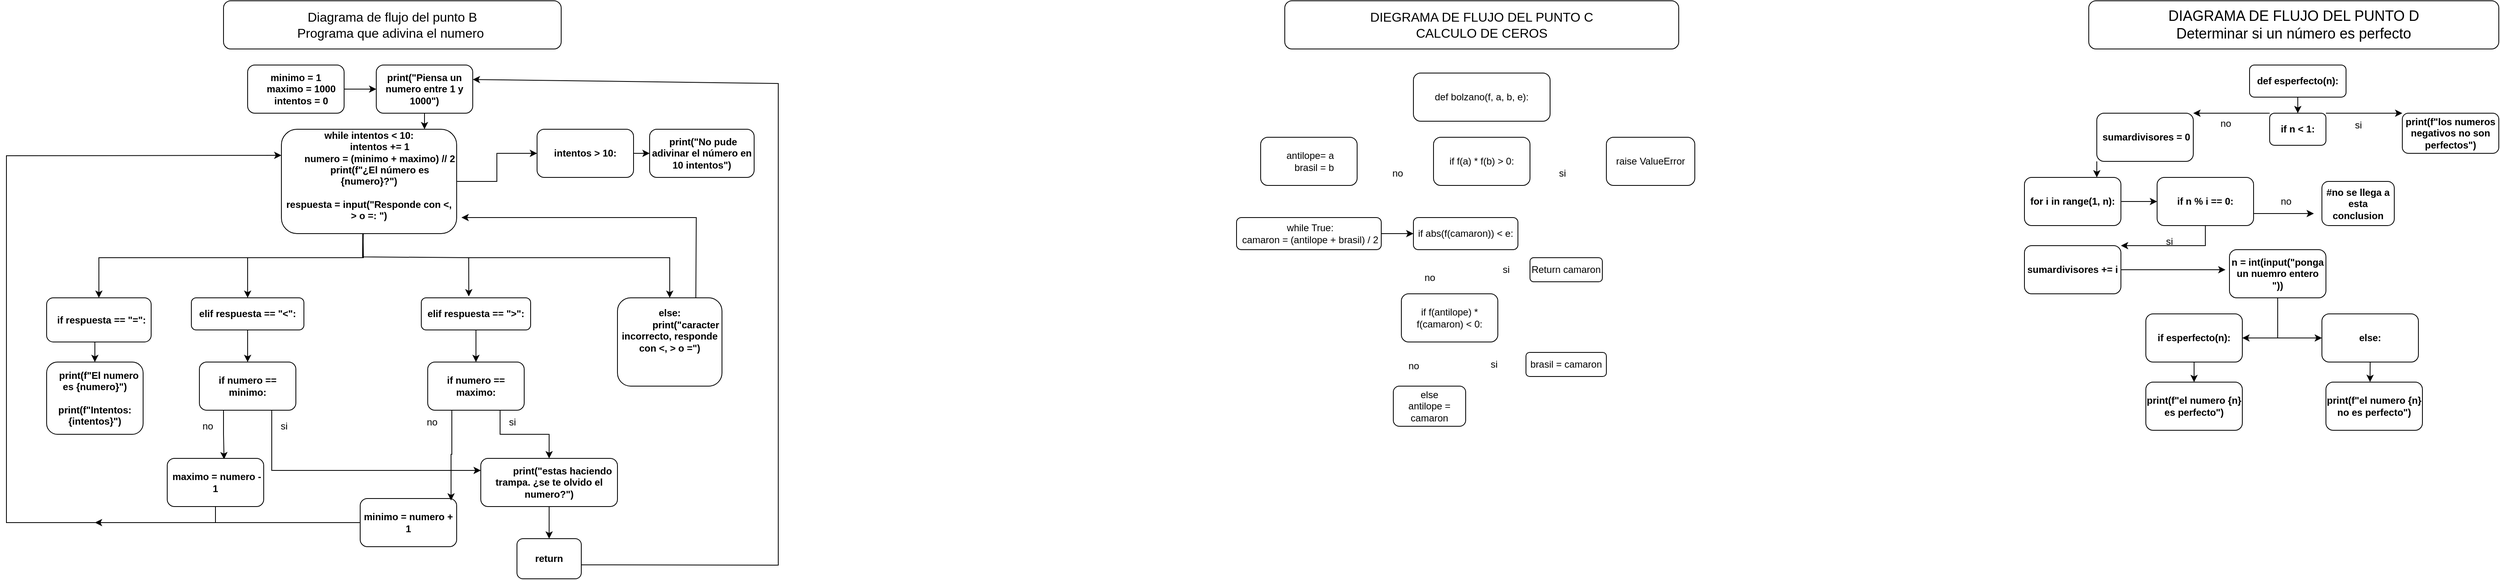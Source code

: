 <mxfile version="24.7.17">
  <diagram name="Página-1" id="W5EFGy5HbnPb3EcdutTb">
    <mxGraphModel dx="2194" dy="1680" grid="1" gridSize="10" guides="1" tooltips="1" connect="1" arrows="1" fold="1" page="1" pageScale="1" pageWidth="827" pageHeight="1169" math="0" shadow="0">
      <root>
        <mxCell id="0" />
        <mxCell id="1" parent="0" />
        <mxCell id="PbY_IpyNOD0vH7J5O5M_-1" value="&lt;font size=&quot;3&quot;&gt;Diagrama de flujo del punto B&lt;/font&gt;&lt;div&gt;&lt;font size=&quot;3&quot;&gt;Programa que adivina el numero&amp;nbsp;&lt;/font&gt;&lt;/div&gt;" style="rounded=1;whiteSpace=wrap;html=1;" vertex="1" parent="1">
          <mxGeometry x="90" y="-20" width="420" height="60" as="geometry" />
        </mxCell>
        <mxCell id="PbY_IpyNOD0vH7J5O5M_-3" value="&lt;div&gt;&lt;b&gt;minimo = 1&lt;/b&gt;&lt;/div&gt;&lt;div&gt;&lt;b&gt;&amp;nbsp; &amp;nbsp; maximo = 1000&lt;/b&gt;&lt;/div&gt;&lt;div&gt;&lt;b&gt;&amp;nbsp; &amp;nbsp; intentos = 0&lt;/b&gt;&lt;/div&gt;" style="rounded=1;whiteSpace=wrap;html=1;" vertex="1" parent="1">
          <mxGeometry x="120" y="60" width="120" height="60" as="geometry" />
        </mxCell>
        <mxCell id="PbY_IpyNOD0vH7J5O5M_-5" value="&lt;b&gt;print(&quot;Piensa un numero entre 1 y 1000&quot;)&lt;/b&gt;" style="rounded=1;whiteSpace=wrap;html=1;" vertex="1" parent="1">
          <mxGeometry x="280" y="60" width="120" height="60" as="geometry" />
        </mxCell>
        <mxCell id="PbY_IpyNOD0vH7J5O5M_-49" style="edgeStyle=orthogonalEdgeStyle;rounded=0;orthogonalLoop=1;jettySize=auto;html=1;exitX=1;exitY=0.5;exitDx=0;exitDy=0;" edge="1" parent="1" source="PbY_IpyNOD0vH7J5O5M_-8" target="PbY_IpyNOD0vH7J5O5M_-48">
          <mxGeometry relative="1" as="geometry" />
        </mxCell>
        <mxCell id="PbY_IpyNOD0vH7J5O5M_-8" value="&lt;div&gt;&lt;div&gt;&lt;b&gt;while intentos &amp;lt; 10:&lt;/b&gt;&lt;/div&gt;&lt;div&gt;&lt;b&gt;&amp;nbsp; &amp;nbsp; &amp;nbsp; &amp;nbsp; intentos += 1&lt;/b&gt;&lt;/div&gt;&lt;div&gt;&lt;b&gt;&amp;nbsp; &amp;nbsp; &amp;nbsp; &amp;nbsp; numero = (minimo + maximo) // 2&lt;/b&gt;&lt;/div&gt;&lt;div&gt;&lt;b&gt;&amp;nbsp; &amp;nbsp; &amp;nbsp; &amp;nbsp; print(f&quot;¿El número es {numero}?&quot;)&lt;/b&gt;&lt;/div&gt;&lt;/div&gt;&lt;div&gt;&lt;b&gt;&lt;br&gt;&lt;/b&gt;&lt;/div&gt;&lt;div&gt;&lt;div&gt;&lt;b&gt;respuesta = input(&quot;Responde con &amp;lt;, &amp;gt; o =: &quot;)&lt;/b&gt;&lt;/div&gt;&lt;div&gt;&lt;br&gt;&lt;/div&gt;&lt;/div&gt;" style="rounded=1;whiteSpace=wrap;html=1;" vertex="1" parent="1">
          <mxGeometry x="162" y="140" width="218" height="130" as="geometry" />
        </mxCell>
        <mxCell id="PbY_IpyNOD0vH7J5O5M_-21" value="&lt;div&gt;&lt;b&gt;elif respuesta == &quot;&amp;lt;&quot;:&lt;/b&gt;&lt;/div&gt;" style="rounded=1;whiteSpace=wrap;html=1;" vertex="1" parent="1">
          <mxGeometry x="50" y="350" width="140" height="40" as="geometry" />
        </mxCell>
        <mxCell id="PbY_IpyNOD0vH7J5O5M_-53" style="edgeStyle=orthogonalEdgeStyle;rounded=0;orthogonalLoop=1;jettySize=auto;html=1;exitX=0.5;exitY=1;exitDx=0;exitDy=0;entryX=0.5;entryY=0;entryDx=0;entryDy=0;" edge="1" parent="1" source="PbY_IpyNOD0vH7J5O5M_-22" target="PbY_IpyNOD0vH7J5O5M_-51">
          <mxGeometry relative="1" as="geometry" />
        </mxCell>
        <mxCell id="PbY_IpyNOD0vH7J5O5M_-22" value="&lt;div&gt;&lt;b&gt;&amp;nbsp; if respuesta == &quot;=&quot;:&lt;/b&gt;&lt;/div&gt;" style="rounded=1;whiteSpace=wrap;html=1;" vertex="1" parent="1">
          <mxGeometry x="-130" y="350" width="130" height="55" as="geometry" />
        </mxCell>
        <mxCell id="PbY_IpyNOD0vH7J5O5M_-57" style="edgeStyle=orthogonalEdgeStyle;rounded=0;orthogonalLoop=1;jettySize=auto;html=1;exitX=0.5;exitY=1;exitDx=0;exitDy=0;entryX=0.5;entryY=0;entryDx=0;entryDy=0;" edge="1" parent="1" source="PbY_IpyNOD0vH7J5O5M_-24" target="PbY_IpyNOD0vH7J5O5M_-39">
          <mxGeometry relative="1" as="geometry" />
        </mxCell>
        <mxCell id="PbY_IpyNOD0vH7J5O5M_-24" value="&lt;div&gt;&lt;b&gt;elif respuesta == &quot;&amp;gt;&quot;:&lt;/b&gt;&lt;/div&gt;" style="rounded=1;whiteSpace=wrap;html=1;" vertex="1" parent="1">
          <mxGeometry x="336" y="350" width="136" height="40" as="geometry" />
        </mxCell>
        <mxCell id="PbY_IpyNOD0vH7J5O5M_-26" value="&lt;div&gt;&lt;b&gt;else:&lt;/b&gt;&lt;/div&gt;&lt;div&gt;&lt;b&gt;&amp;nbsp; &amp;nbsp; &amp;nbsp; &amp;nbsp; &amp;nbsp; &amp;nbsp; print(&quot;caracter incorrecto, responde con &amp;lt;, &amp;gt; o =&quot;)&lt;/b&gt;&lt;/div&gt;&lt;div&gt;&lt;b&gt;&lt;br&gt;&lt;/b&gt;&lt;/div&gt;&lt;div&gt;&lt;b&gt;&amp;nbsp; &amp;nbsp;&lt;/b&gt;&lt;/div&gt;" style="rounded=1;whiteSpace=wrap;html=1;" vertex="1" parent="1">
          <mxGeometry x="580" y="350" width="130" height="110" as="geometry" />
        </mxCell>
        <mxCell id="PbY_IpyNOD0vH7J5O5M_-27" value="&lt;b&gt;&amp;nbsp;print(&quot;No pude adivinar el número en 10 intentos&quot;)&lt;/b&gt;" style="rounded=1;whiteSpace=wrap;html=1;" vertex="1" parent="1">
          <mxGeometry x="620" y="140" width="130" height="60" as="geometry" />
        </mxCell>
        <mxCell id="PbY_IpyNOD0vH7J5O5M_-28" value="&lt;b&gt;&amp;nbsp; &amp;nbsp; &amp;nbsp; &amp;nbsp; &amp;nbsp; print(&quot;estas haciendo trampa. ¿se te olvido el numero?&quot;)&lt;/b&gt;" style="rounded=1;whiteSpace=wrap;html=1;" vertex="1" parent="1">
          <mxGeometry x="410" y="550" width="170" height="60" as="geometry" />
        </mxCell>
        <mxCell id="PbY_IpyNOD0vH7J5O5M_-29" value="&lt;b&gt;return&lt;/b&gt;" style="rounded=1;whiteSpace=wrap;html=1;" vertex="1" parent="1">
          <mxGeometry x="455" y="650" width="80" height="50" as="geometry" />
        </mxCell>
        <mxCell id="PbY_IpyNOD0vH7J5O5M_-33" value="" style="endArrow=classic;html=1;rounded=0;exitX=0.5;exitY=1;exitDx=0;exitDy=0;entryX=0.5;entryY=0;entryDx=0;entryDy=0;" edge="1" parent="1" source="PbY_IpyNOD0vH7J5O5M_-28" target="PbY_IpyNOD0vH7J5O5M_-29">
          <mxGeometry width="50" height="50" relative="1" as="geometry">
            <mxPoint x="290" y="460" as="sourcePoint" />
            <mxPoint x="289" y="491" as="targetPoint" />
          </mxGeometry>
        </mxCell>
        <mxCell id="PbY_IpyNOD0vH7J5O5M_-35" value="" style="endArrow=classic;html=1;rounded=0;exitX=1.001;exitY=0.592;exitDx=0;exitDy=0;exitPerimeter=0;entryX=1;entryY=0.25;entryDx=0;entryDy=0;" edge="1" parent="1">
          <mxGeometry width="50" height="50" relative="1" as="geometry">
            <mxPoint x="535.08" y="682.6" as="sourcePoint" />
            <mxPoint x="400" y="78.0" as="targetPoint" />
            <Array as="points">
              <mxPoint x="780" y="683" />
              <mxPoint x="780" y="83" />
            </Array>
          </mxGeometry>
        </mxCell>
        <mxCell id="PbY_IpyNOD0vH7J5O5M_-44" style="edgeStyle=orthogonalEdgeStyle;rounded=0;orthogonalLoop=1;jettySize=auto;html=1;exitX=0.75;exitY=1;exitDx=0;exitDy=0;" edge="1" parent="1" source="PbY_IpyNOD0vH7J5O5M_-39" target="PbY_IpyNOD0vH7J5O5M_-28">
          <mxGeometry relative="1" as="geometry" />
        </mxCell>
        <mxCell id="PbY_IpyNOD0vH7J5O5M_-39" value="&lt;b&gt;if numero == maximo:&lt;/b&gt;" style="rounded=1;whiteSpace=wrap;html=1;" vertex="1" parent="1">
          <mxGeometry x="344" y="430" width="120" height="60" as="geometry" />
        </mxCell>
        <mxCell id="PbY_IpyNOD0vH7J5O5M_-41" value="si" style="text;html=1;align=center;verticalAlign=middle;resizable=0;points=[];autosize=1;strokeColor=none;fillColor=none;" vertex="1" parent="1">
          <mxGeometry x="434" y="490" width="30" height="30" as="geometry" />
        </mxCell>
        <mxCell id="PbY_IpyNOD0vH7J5O5M_-42" value="no" style="text;html=1;align=center;verticalAlign=middle;resizable=0;points=[];autosize=1;strokeColor=none;fillColor=none;" vertex="1" parent="1">
          <mxGeometry x="329" y="490" width="40" height="30" as="geometry" />
        </mxCell>
        <mxCell id="PbY_IpyNOD0vH7J5O5M_-45" value="&lt;b&gt;minimo = numero + 1&lt;/b&gt;" style="rounded=1;whiteSpace=wrap;html=1;" vertex="1" parent="1">
          <mxGeometry x="260" y="600" width="120" height="60" as="geometry" />
        </mxCell>
        <mxCell id="PbY_IpyNOD0vH7J5O5M_-46" style="edgeStyle=orthogonalEdgeStyle;rounded=0;orthogonalLoop=1;jettySize=auto;html=1;exitX=0.25;exitY=1;exitDx=0;exitDy=0;entryX=0.942;entryY=0.042;entryDx=0;entryDy=0;entryPerimeter=0;" edge="1" parent="1" source="PbY_IpyNOD0vH7J5O5M_-39" target="PbY_IpyNOD0vH7J5O5M_-45">
          <mxGeometry relative="1" as="geometry" />
        </mxCell>
        <mxCell id="PbY_IpyNOD0vH7J5O5M_-47" value="" style="endArrow=classic;html=1;rounded=0;exitX=0;exitY=0.5;exitDx=0;exitDy=0;entryX=0;entryY=0.25;entryDx=0;entryDy=0;" edge="1" parent="1" source="PbY_IpyNOD0vH7J5O5M_-45" target="PbY_IpyNOD0vH7J5O5M_-8">
          <mxGeometry width="50" height="50" relative="1" as="geometry">
            <mxPoint x="420" y="500" as="sourcePoint" />
            <mxPoint x="470" y="450" as="targetPoint" />
            <Array as="points">
              <mxPoint x="-180" y="630" />
              <mxPoint x="-180" y="173" />
            </Array>
          </mxGeometry>
        </mxCell>
        <mxCell id="PbY_IpyNOD0vH7J5O5M_-50" style="edgeStyle=orthogonalEdgeStyle;rounded=0;orthogonalLoop=1;jettySize=auto;html=1;exitX=1;exitY=0.5;exitDx=0;exitDy=0;entryX=0;entryY=0.5;entryDx=0;entryDy=0;" edge="1" parent="1" source="PbY_IpyNOD0vH7J5O5M_-48" target="PbY_IpyNOD0vH7J5O5M_-27">
          <mxGeometry relative="1" as="geometry" />
        </mxCell>
        <mxCell id="PbY_IpyNOD0vH7J5O5M_-48" value="&lt;b&gt;intentos &amp;gt; 10:&lt;/b&gt;" style="rounded=1;whiteSpace=wrap;html=1;" vertex="1" parent="1">
          <mxGeometry x="480" y="140" width="120" height="60" as="geometry" />
        </mxCell>
        <mxCell id="PbY_IpyNOD0vH7J5O5M_-51" value="&lt;div&gt;&lt;b&gt;&amp;nbsp;&amp;nbsp; print(f&quot;El numero es {numero}&quot;)&lt;/b&gt;&lt;/div&gt;&lt;div&gt;&lt;b&gt;&amp;nbsp; &amp;nbsp; &amp;nbsp; &amp;nbsp; &amp;nbsp; &amp;nbsp; print(f&quot;Intentos: {intentos}&quot;)&lt;/b&gt;&lt;/div&gt;" style="rounded=1;whiteSpace=wrap;html=1;" vertex="1" parent="1">
          <mxGeometry x="-130" y="430" width="120" height="90" as="geometry" />
        </mxCell>
        <mxCell id="PbY_IpyNOD0vH7J5O5M_-54" style="edgeStyle=orthogonalEdgeStyle;rounded=0;orthogonalLoop=1;jettySize=auto;html=1;exitX=0.5;exitY=1;exitDx=0;exitDy=0;" edge="1" parent="1" source="PbY_IpyNOD0vH7J5O5M_-51" target="PbY_IpyNOD0vH7J5O5M_-51">
          <mxGeometry relative="1" as="geometry" />
        </mxCell>
        <mxCell id="PbY_IpyNOD0vH7J5O5M_-63" style="edgeStyle=orthogonalEdgeStyle;rounded=0;orthogonalLoop=1;jettySize=auto;html=1;exitX=0.25;exitY=1;exitDx=0;exitDy=0;entryX=0.589;entryY=0.018;entryDx=0;entryDy=0;entryPerimeter=0;" edge="1" parent="1" source="PbY_IpyNOD0vH7J5O5M_-56" target="PbY_IpyNOD0vH7J5O5M_-61">
          <mxGeometry relative="1" as="geometry">
            <mxPoint x="89.529" y="480" as="targetPoint" />
          </mxGeometry>
        </mxCell>
        <mxCell id="PbY_IpyNOD0vH7J5O5M_-56" value="&lt;b&gt;if numero == minimo:&lt;/b&gt;" style="rounded=1;whiteSpace=wrap;html=1;" vertex="1" parent="1">
          <mxGeometry x="60" y="430" width="120" height="60" as="geometry" />
        </mxCell>
        <mxCell id="PbY_IpyNOD0vH7J5O5M_-58" value="no" style="text;html=1;align=center;verticalAlign=middle;resizable=0;points=[];autosize=1;strokeColor=none;fillColor=none;" vertex="1" parent="1">
          <mxGeometry x="50" y="495" width="40" height="30" as="geometry" />
        </mxCell>
        <mxCell id="PbY_IpyNOD0vH7J5O5M_-59" value="si" style="text;html=1;align=center;verticalAlign=middle;resizable=0;points=[];autosize=1;strokeColor=none;fillColor=none;" vertex="1" parent="1">
          <mxGeometry x="150" y="495" width="30" height="30" as="geometry" />
        </mxCell>
        <mxCell id="PbY_IpyNOD0vH7J5O5M_-60" value="" style="endArrow=classic;html=1;rounded=0;exitX=0.75;exitY=1;exitDx=0;exitDy=0;entryX=0;entryY=0.25;entryDx=0;entryDy=0;" edge="1" parent="1" source="PbY_IpyNOD0vH7J5O5M_-56" target="PbY_IpyNOD0vH7J5O5M_-28">
          <mxGeometry width="50" height="50" relative="1" as="geometry">
            <mxPoint x="350" y="480" as="sourcePoint" />
            <mxPoint x="400" y="430" as="targetPoint" />
            <Array as="points">
              <mxPoint x="150" y="565" />
            </Array>
          </mxGeometry>
        </mxCell>
        <mxCell id="PbY_IpyNOD0vH7J5O5M_-61" value="&lt;b&gt;&amp;nbsp;maximo = numero - 1&lt;/b&gt;" style="rounded=1;whiteSpace=wrap;html=1;" vertex="1" parent="1">
          <mxGeometry x="20" y="550" width="120" height="60" as="geometry" />
        </mxCell>
        <mxCell id="PbY_IpyNOD0vH7J5O5M_-62" value="" style="endArrow=classic;html=1;rounded=0;exitX=0.5;exitY=1;exitDx=0;exitDy=0;" edge="1" parent="1" source="PbY_IpyNOD0vH7J5O5M_-61">
          <mxGeometry width="50" height="50" relative="1" as="geometry">
            <mxPoint x="350" y="480" as="sourcePoint" />
            <mxPoint x="-70" y="630" as="targetPoint" />
            <Array as="points">
              <mxPoint x="80" y="630" />
            </Array>
          </mxGeometry>
        </mxCell>
        <mxCell id="PbY_IpyNOD0vH7J5O5M_-64" value="" style="endArrow=classic;html=1;rounded=0;exitX=0.466;exitY=1;exitDx=0;exitDy=0;exitPerimeter=0;entryX=0.5;entryY=0;entryDx=0;entryDy=0;" edge="1" parent="1" source="PbY_IpyNOD0vH7J5O5M_-8" target="PbY_IpyNOD0vH7J5O5M_-22">
          <mxGeometry width="50" height="50" relative="1" as="geometry">
            <mxPoint x="246" y="380" as="sourcePoint" />
            <mxPoint x="296" y="330" as="targetPoint" />
            <Array as="points">
              <mxPoint x="264" y="300" />
              <mxPoint x="-65" y="300" />
            </Array>
          </mxGeometry>
        </mxCell>
        <mxCell id="PbY_IpyNOD0vH7J5O5M_-65" value="" style="endArrow=classic;html=1;rounded=0;exitX=0.75;exitY=0;exitDx=0;exitDy=0;" edge="1" parent="1" source="PbY_IpyNOD0vH7J5O5M_-26">
          <mxGeometry width="50" height="50" relative="1" as="geometry">
            <mxPoint x="350" y="400" as="sourcePoint" />
            <mxPoint x="386" y="250" as="targetPoint" />
            <Array as="points">
              <mxPoint x="678" y="250" />
            </Array>
          </mxGeometry>
        </mxCell>
        <mxCell id="PbY_IpyNOD0vH7J5O5M_-66" value="" style="endArrow=classic;html=1;rounded=0;entryX=0.5;entryY=0;entryDx=0;entryDy=0;" edge="1" parent="1" target="PbY_IpyNOD0vH7J5O5M_-26">
          <mxGeometry width="50" height="50" relative="1" as="geometry">
            <mxPoint x="395" y="300" as="sourcePoint" />
            <mxPoint x="395" y="380" as="targetPoint" />
            <Array as="points">
              <mxPoint x="645" y="300" />
            </Array>
          </mxGeometry>
        </mxCell>
        <mxCell id="PbY_IpyNOD0vH7J5O5M_-67" value="" style="endArrow=classic;html=1;rounded=0;entryX=0.486;entryY=-0.019;entryDx=0;entryDy=0;entryPerimeter=0;exitX=0.467;exitY=0.999;exitDx=0;exitDy=0;exitPerimeter=0;" edge="1" parent="1" source="PbY_IpyNOD0vH7J5O5M_-8">
          <mxGeometry width="50" height="50" relative="1" as="geometry">
            <mxPoint x="255.716" y="268.87" as="sourcePoint" />
            <mxPoint x="395.096" y="348.24" as="targetPoint" />
            <Array as="points">
              <mxPoint x="263" y="299" />
              <mxPoint x="395" y="300" />
            </Array>
          </mxGeometry>
        </mxCell>
        <mxCell id="PbY_IpyNOD0vH7J5O5M_-68" value="" style="endArrow=classic;html=1;rounded=0;exitX=0.464;exitY=1.005;exitDx=0;exitDy=0;exitPerimeter=0;entryX=0.5;entryY=0;entryDx=0;entryDy=0;" edge="1" parent="1" source="PbY_IpyNOD0vH7J5O5M_-8" target="PbY_IpyNOD0vH7J5O5M_-21">
          <mxGeometry width="50" height="50" relative="1" as="geometry">
            <mxPoint x="350" y="430" as="sourcePoint" />
            <mxPoint x="400" y="380" as="targetPoint" />
            <Array as="points">
              <mxPoint x="263" y="300" />
              <mxPoint x="120" y="300" />
            </Array>
          </mxGeometry>
        </mxCell>
        <mxCell id="PbY_IpyNOD0vH7J5O5M_-69" value="" style="endArrow=classic;html=1;rounded=0;exitX=0.5;exitY=1;exitDx=0;exitDy=0;entryX=0.5;entryY=0;entryDx=0;entryDy=0;" edge="1" parent="1" source="PbY_IpyNOD0vH7J5O5M_-21" target="PbY_IpyNOD0vH7J5O5M_-56">
          <mxGeometry width="50" height="50" relative="1" as="geometry">
            <mxPoint x="260" y="410" as="sourcePoint" />
            <mxPoint x="310" y="360" as="targetPoint" />
          </mxGeometry>
        </mxCell>
        <mxCell id="PbY_IpyNOD0vH7J5O5M_-70" value="" style="endArrow=classic;html=1;rounded=0;exitX=1;exitY=0.5;exitDx=0;exitDy=0;entryX=0;entryY=0.5;entryDx=0;entryDy=0;" edge="1" parent="1" source="PbY_IpyNOD0vH7J5O5M_-3" target="PbY_IpyNOD0vH7J5O5M_-5">
          <mxGeometry width="50" height="50" relative="1" as="geometry">
            <mxPoint x="270" y="340" as="sourcePoint" />
            <mxPoint x="320" y="290" as="targetPoint" />
          </mxGeometry>
        </mxCell>
        <mxCell id="PbY_IpyNOD0vH7J5O5M_-71" value="" style="endArrow=classic;html=1;rounded=0;exitX=0.5;exitY=1;exitDx=0;exitDy=0;" edge="1" parent="1" source="PbY_IpyNOD0vH7J5O5M_-5">
          <mxGeometry width="50" height="50" relative="1" as="geometry">
            <mxPoint x="270" y="340" as="sourcePoint" />
            <mxPoint x="340" y="140" as="targetPoint" />
          </mxGeometry>
        </mxCell>
        <mxCell id="PbY_IpyNOD0vH7J5O5M_-72" value="&lt;font size=&quot;3&quot;&gt;DIEGRAMA DE FLUJO DEL PUNTO C&lt;/font&gt;&lt;div&gt;&lt;font size=&quot;3&quot;&gt;CALCULO DE CEROS&lt;/font&gt;&lt;/div&gt;" style="rounded=1;whiteSpace=wrap;html=1;" vertex="1" parent="1">
          <mxGeometry x="1410" y="-20" width="490" height="60" as="geometry" />
        </mxCell>
        <mxCell id="PbY_IpyNOD0vH7J5O5M_-73" value="def bolzano(f, a, b, e):" style="rounded=1;whiteSpace=wrap;html=1;" vertex="1" parent="1">
          <mxGeometry x="1570" y="70" width="170" height="60" as="geometry" />
        </mxCell>
        <mxCell id="PbY_IpyNOD0vH7J5O5M_-75" value="if f(a) * f(b) &amp;gt; 0:" style="rounded=1;whiteSpace=wrap;html=1;" vertex="1" parent="1">
          <mxGeometry x="1595" y="150" width="120" height="60" as="geometry" />
        </mxCell>
        <mxCell id="PbY_IpyNOD0vH7J5O5M_-76" value="si" style="text;html=1;align=center;verticalAlign=middle;resizable=0;points=[];autosize=1;strokeColor=none;fillColor=none;" vertex="1" parent="1">
          <mxGeometry x="1740" y="180" width="30" height="30" as="geometry" />
        </mxCell>
        <mxCell id="PbY_IpyNOD0vH7J5O5M_-77" value="no" style="text;html=1;align=center;verticalAlign=middle;resizable=0;points=[];autosize=1;strokeColor=none;fillColor=none;" vertex="1" parent="1">
          <mxGeometry x="1530" y="180" width="40" height="30" as="geometry" />
        </mxCell>
        <mxCell id="PbY_IpyNOD0vH7J5O5M_-78" value="&lt;div&gt;raise ValueError&lt;/div&gt;" style="rounded=1;whiteSpace=wrap;html=1;" vertex="1" parent="1">
          <mxGeometry x="1810" y="150" width="110" height="60" as="geometry" />
        </mxCell>
        <mxCell id="PbY_IpyNOD0vH7J5O5M_-80" value="&lt;div&gt;&amp;nbsp;antilope= a&lt;/div&gt;&lt;div&gt;&amp;nbsp; &amp;nbsp; brasil = b&lt;/div&gt;" style="rounded=1;whiteSpace=wrap;html=1;" vertex="1" parent="1">
          <mxGeometry x="1380" y="150" width="120" height="60" as="geometry" />
        </mxCell>
        <mxCell id="PbY_IpyNOD0vH7J5O5M_-81" value="&lt;div&gt;&amp;nbsp;while True:&lt;/div&gt;&lt;div&gt;&lt;span style=&quot;background-color: initial;&quot;&gt;&amp;nbsp;camaron = (antilope + brasil) / 2&lt;/span&gt;&lt;/div&gt;" style="rounded=1;whiteSpace=wrap;html=1;" vertex="1" parent="1">
          <mxGeometry x="1350" y="250" width="180" height="40" as="geometry" />
        </mxCell>
        <mxCell id="PbY_IpyNOD0vH7J5O5M_-82" value="if abs(f(camaron)) &amp;lt; e:" style="rounded=1;whiteSpace=wrap;html=1;" vertex="1" parent="1">
          <mxGeometry x="1570" y="250" width="130" height="40" as="geometry" />
        </mxCell>
        <mxCell id="PbY_IpyNOD0vH7J5O5M_-83" value="si" style="text;html=1;align=center;verticalAlign=middle;resizable=0;points=[];autosize=1;strokeColor=none;fillColor=none;" vertex="1" parent="1">
          <mxGeometry x="1670" y="300" width="30" height="30" as="geometry" />
        </mxCell>
        <mxCell id="PbY_IpyNOD0vH7J5O5M_-84" value="no" style="text;html=1;align=center;verticalAlign=middle;resizable=0;points=[];autosize=1;strokeColor=none;fillColor=none;" vertex="1" parent="1">
          <mxGeometry x="1570" y="310" width="40" height="30" as="geometry" />
        </mxCell>
        <mxCell id="PbY_IpyNOD0vH7J5O5M_-85" value="no" style="text;html=1;align=center;verticalAlign=middle;resizable=0;points=[];autosize=1;strokeColor=none;fillColor=none;" vertex="1" parent="1">
          <mxGeometry x="1550" y="420" width="40" height="30" as="geometry" />
        </mxCell>
        <mxCell id="PbY_IpyNOD0vH7J5O5M_-87" value="Return camaron" style="rounded=1;whiteSpace=wrap;html=1;" vertex="1" parent="1">
          <mxGeometry x="1715" y="300" width="90" height="30" as="geometry" />
        </mxCell>
        <mxCell id="PbY_IpyNOD0vH7J5O5M_-89" value="if f(antilope) * f(camaron) &amp;lt; 0:" style="rounded=1;whiteSpace=wrap;html=1;" vertex="1" parent="1">
          <mxGeometry x="1555" y="345" width="120" height="60" as="geometry" />
        </mxCell>
        <mxCell id="PbY_IpyNOD0vH7J5O5M_-90" value="si" style="text;html=1;align=center;verticalAlign=middle;resizable=0;points=[];autosize=1;strokeColor=none;fillColor=none;" vertex="1" parent="1">
          <mxGeometry x="1655" y="418" width="30" height="30" as="geometry" />
        </mxCell>
        <mxCell id="PbY_IpyNOD0vH7J5O5M_-91" value="brasil = camaron" style="rounded=1;whiteSpace=wrap;html=1;" vertex="1" parent="1">
          <mxGeometry x="1710" y="418" width="100" height="30" as="geometry" />
        </mxCell>
        <mxCell id="PbY_IpyNOD0vH7J5O5M_-92" value="else&lt;div&gt;antilope = camaron&lt;/div&gt;" style="rounded=1;whiteSpace=wrap;html=1;" vertex="1" parent="1">
          <mxGeometry x="1545" y="460" width="90" height="50" as="geometry" />
        </mxCell>
        <mxCell id="PbY_IpyNOD0vH7J5O5M_-93" value="" style="endArrow=classic;html=1;rounded=0;exitX=1;exitY=0.5;exitDx=0;exitDy=0;entryX=0;entryY=0.5;entryDx=0;entryDy=0;" edge="1" parent="1" source="PbY_IpyNOD0vH7J5O5M_-81" target="PbY_IpyNOD0vH7J5O5M_-82">
          <mxGeometry width="50" height="50" relative="1" as="geometry">
            <mxPoint x="1550" y="400" as="sourcePoint" />
            <mxPoint x="1600" y="350" as="targetPoint" />
          </mxGeometry>
        </mxCell>
        <mxCell id="PbY_IpyNOD0vH7J5O5M_-95" value="&lt;font style=&quot;font-size: 18px;&quot;&gt;DIAGRAMA DE FLUJO DEL PUNTO D&lt;/font&gt;&lt;div&gt;&lt;font style=&quot;font-size: 18px;&quot;&gt;Determinar si un número es perfecto&lt;/font&gt;&lt;br&gt;&lt;/div&gt;" style="rounded=1;whiteSpace=wrap;html=1;" vertex="1" parent="1">
          <mxGeometry x="2410" y="-20" width="510" height="60" as="geometry" />
        </mxCell>
        <mxCell id="PbY_IpyNOD0vH7J5O5M_-96" value="&lt;b&gt;def esperfecto(n):&lt;/b&gt;" style="rounded=1;whiteSpace=wrap;html=1;" vertex="1" parent="1">
          <mxGeometry x="2610" y="60" width="120" height="40" as="geometry" />
        </mxCell>
        <mxCell id="PbY_IpyNOD0vH7J5O5M_-97" value="&lt;b&gt;if n &amp;lt; 1:&lt;/b&gt;" style="rounded=1;whiteSpace=wrap;html=1;" vertex="1" parent="1">
          <mxGeometry x="2635" y="120" width="70" height="40" as="geometry" />
        </mxCell>
        <mxCell id="PbY_IpyNOD0vH7J5O5M_-98" value="si" style="text;html=1;align=center;verticalAlign=middle;resizable=0;points=[];autosize=1;strokeColor=none;fillColor=none;" vertex="1" parent="1">
          <mxGeometry x="2730" y="120" width="30" height="30" as="geometry" />
        </mxCell>
        <mxCell id="PbY_IpyNOD0vH7J5O5M_-99" value="no&lt;div&gt;&lt;br&gt;&lt;/div&gt;" style="text;html=1;align=center;verticalAlign=middle;resizable=0;points=[];autosize=1;strokeColor=none;fillColor=none;" vertex="1" parent="1">
          <mxGeometry x="2560" y="120" width="40" height="40" as="geometry" />
        </mxCell>
        <mxCell id="PbY_IpyNOD0vH7J5O5M_-100" value="&lt;b&gt;print(f&quot;los numeros negativos no son perfectos&quot;)&lt;/b&gt;" style="rounded=1;whiteSpace=wrap;html=1;" vertex="1" parent="1">
          <mxGeometry x="2800" y="120" width="120" height="50" as="geometry" />
        </mxCell>
        <mxCell id="PbY_IpyNOD0vH7J5O5M_-101" value="&lt;b&gt;&amp;nbsp;sumardivisores = 0&lt;/b&gt;" style="rounded=1;whiteSpace=wrap;html=1;" vertex="1" parent="1">
          <mxGeometry x="2420" y="120" width="120" height="60" as="geometry" />
        </mxCell>
        <mxCell id="PbY_IpyNOD0vH7J5O5M_-102" style="edgeStyle=orthogonalEdgeStyle;rounded=0;orthogonalLoop=1;jettySize=auto;html=1;exitX=0.5;exitY=1;exitDx=0;exitDy=0;" edge="1" parent="1" source="PbY_IpyNOD0vH7J5O5M_-97" target="PbY_IpyNOD0vH7J5O5M_-97">
          <mxGeometry relative="1" as="geometry" />
        </mxCell>
        <mxCell id="PbY_IpyNOD0vH7J5O5M_-103" value="&lt;div&gt;&lt;b&gt;for i in range(1, n):&lt;/b&gt;&lt;/div&gt;" style="rounded=1;whiteSpace=wrap;html=1;" vertex="1" parent="1">
          <mxGeometry x="2330" y="200" width="120" height="60" as="geometry" />
        </mxCell>
        <mxCell id="PbY_IpyNOD0vH7J5O5M_-105" value="&lt;b&gt;n = int(input(&quot;ponga un nuemro entero &quot;))&lt;/b&gt;" style="rounded=1;whiteSpace=wrap;html=1;" vertex="1" parent="1">
          <mxGeometry x="2585" y="290" width="120" height="60" as="geometry" />
        </mxCell>
        <mxCell id="PbY_IpyNOD0vH7J5O5M_-106" value="&lt;b&gt;if esperfecto(n):&lt;/b&gt;" style="rounded=1;whiteSpace=wrap;html=1;" vertex="1" parent="1">
          <mxGeometry x="2481" y="370" width="120" height="60" as="geometry" />
        </mxCell>
        <mxCell id="PbY_IpyNOD0vH7J5O5M_-107" value="&lt;b&gt;else:&lt;/b&gt;" style="rounded=1;whiteSpace=wrap;html=1;" vertex="1" parent="1">
          <mxGeometry x="2700" y="370" width="120" height="60" as="geometry" />
        </mxCell>
        <mxCell id="PbY_IpyNOD0vH7J5O5M_-108" value="&lt;b&gt;print(f&quot;el numero {n} es perfecto&quot;)&lt;/b&gt;" style="rounded=1;whiteSpace=wrap;html=1;" vertex="1" parent="1">
          <mxGeometry x="2481" y="455" width="120" height="60" as="geometry" />
        </mxCell>
        <mxCell id="PbY_IpyNOD0vH7J5O5M_-109" value="&lt;b&gt;print(f&quot;el numero {n} no es perfecto&quot;)&lt;/b&gt;" style="rounded=1;whiteSpace=wrap;html=1;" vertex="1" parent="1">
          <mxGeometry x="2705" y="455" width="120" height="60" as="geometry" />
        </mxCell>
        <mxCell id="PbY_IpyNOD0vH7J5O5M_-110" value="&lt;b&gt;if n % i == 0:&lt;/b&gt;" style="rounded=1;whiteSpace=wrap;html=1;" vertex="1" parent="1">
          <mxGeometry x="2495" y="200" width="120" height="60" as="geometry" />
        </mxCell>
        <mxCell id="PbY_IpyNOD0vH7J5O5M_-111" value="&lt;b&gt;sumardivisores += i&lt;/b&gt;" style="rounded=1;whiteSpace=wrap;html=1;" vertex="1" parent="1">
          <mxGeometry x="2330" y="285" width="120" height="60" as="geometry" />
        </mxCell>
        <mxCell id="PbY_IpyNOD0vH7J5O5M_-112" value="" style="endArrow=classic;html=1;rounded=0;exitX=0.5;exitY=1;exitDx=0;exitDy=0;entryX=0.5;entryY=0;entryDx=0;entryDy=0;" edge="1" parent="1" source="PbY_IpyNOD0vH7J5O5M_-96" target="PbY_IpyNOD0vH7J5O5M_-97">
          <mxGeometry width="50" height="50" relative="1" as="geometry">
            <mxPoint x="2630" y="310" as="sourcePoint" />
            <mxPoint x="2680" y="260" as="targetPoint" />
          </mxGeometry>
        </mxCell>
        <mxCell id="PbY_IpyNOD0vH7J5O5M_-113" value="" style="endArrow=classic;html=1;rounded=0;exitX=0;exitY=0;exitDx=0;exitDy=0;entryX=1;entryY=0;entryDx=0;entryDy=0;" edge="1" parent="1" source="PbY_IpyNOD0vH7J5O5M_-97" target="PbY_IpyNOD0vH7J5O5M_-101">
          <mxGeometry width="50" height="50" relative="1" as="geometry">
            <mxPoint x="2635" y="133" as="sourcePoint" />
            <mxPoint x="2540" y="130" as="targetPoint" />
          </mxGeometry>
        </mxCell>
        <mxCell id="PbY_IpyNOD0vH7J5O5M_-114" value="" style="endArrow=classic;html=1;rounded=0;exitX=0.5;exitY=1;exitDx=0;exitDy=0;entryX=1;entryY=0;entryDx=0;entryDy=0;" edge="1" parent="1" source="PbY_IpyNOD0vH7J5O5M_-110" target="PbY_IpyNOD0vH7J5O5M_-111">
          <mxGeometry width="50" height="50" relative="1" as="geometry">
            <mxPoint x="2630" y="310" as="sourcePoint" />
            <mxPoint x="2680" y="260" as="targetPoint" />
            <Array as="points">
              <mxPoint x="2555" y="285" />
            </Array>
          </mxGeometry>
        </mxCell>
        <mxCell id="PbY_IpyNOD0vH7J5O5M_-115" value="" style="endArrow=classic;html=1;rounded=0;exitX=1;exitY=0.5;exitDx=0;exitDy=0;entryX=0;entryY=0.5;entryDx=0;entryDy=0;" edge="1" parent="1" source="PbY_IpyNOD0vH7J5O5M_-103" target="PbY_IpyNOD0vH7J5O5M_-110">
          <mxGeometry width="50" height="50" relative="1" as="geometry">
            <mxPoint x="2630" y="310" as="sourcePoint" />
            <mxPoint x="2680" y="260" as="targetPoint" />
          </mxGeometry>
        </mxCell>
        <mxCell id="PbY_IpyNOD0vH7J5O5M_-116" value="" style="endArrow=classic;html=1;rounded=0;exitX=0;exitY=1;exitDx=0;exitDy=0;entryX=0.75;entryY=0;entryDx=0;entryDy=0;" edge="1" parent="1" source="PbY_IpyNOD0vH7J5O5M_-101" target="PbY_IpyNOD0vH7J5O5M_-103">
          <mxGeometry width="50" height="50" relative="1" as="geometry">
            <mxPoint x="2630" y="310" as="sourcePoint" />
            <mxPoint x="2680" y="260" as="targetPoint" />
          </mxGeometry>
        </mxCell>
        <mxCell id="PbY_IpyNOD0vH7J5O5M_-117" value="" style="endArrow=classic;html=1;rounded=0;exitX=1;exitY=0;exitDx=0;exitDy=0;entryX=0;entryY=0;entryDx=0;entryDy=0;" edge="1" parent="1" source="PbY_IpyNOD0vH7J5O5M_-97" target="PbY_IpyNOD0vH7J5O5M_-100">
          <mxGeometry width="50" height="50" relative="1" as="geometry">
            <mxPoint x="2630" y="310" as="sourcePoint" />
            <mxPoint x="2680" y="260" as="targetPoint" />
          </mxGeometry>
        </mxCell>
        <mxCell id="PbY_IpyNOD0vH7J5O5M_-118" value="si" style="text;html=1;align=center;verticalAlign=middle;resizable=0;points=[];autosize=1;strokeColor=none;fillColor=none;" vertex="1" parent="1">
          <mxGeometry x="2495" y="265" width="30" height="30" as="geometry" />
        </mxCell>
        <mxCell id="PbY_IpyNOD0vH7J5O5M_-119" value="no" style="text;html=1;align=center;verticalAlign=middle;resizable=0;points=[];autosize=1;strokeColor=none;fillColor=none;" vertex="1" parent="1">
          <mxGeometry x="2635" y="215" width="40" height="30" as="geometry" />
        </mxCell>
        <mxCell id="PbY_IpyNOD0vH7J5O5M_-120" value="" style="endArrow=classic;html=1;rounded=0;exitX=1;exitY=0.75;exitDx=0;exitDy=0;" edge="1" parent="1" source="PbY_IpyNOD0vH7J5O5M_-110">
          <mxGeometry width="50" height="50" relative="1" as="geometry">
            <mxPoint x="2630" y="310" as="sourcePoint" />
            <mxPoint x="2690" y="245" as="targetPoint" />
          </mxGeometry>
        </mxCell>
        <mxCell id="PbY_IpyNOD0vH7J5O5M_-121" value="&lt;b&gt;#no se llega a esta conclusion&lt;/b&gt;" style="rounded=1;whiteSpace=wrap;html=1;" vertex="1" parent="1">
          <mxGeometry x="2700" y="205" width="90" height="55" as="geometry" />
        </mxCell>
        <mxCell id="PbY_IpyNOD0vH7J5O5M_-122" value="" style="endArrow=classic;html=1;rounded=0;exitX=1;exitY=0.5;exitDx=0;exitDy=0;" edge="1" parent="1" source="PbY_IpyNOD0vH7J5O5M_-111">
          <mxGeometry width="50" height="50" relative="1" as="geometry">
            <mxPoint x="2630" y="310" as="sourcePoint" />
            <mxPoint x="2580" y="315" as="targetPoint" />
          </mxGeometry>
        </mxCell>
        <mxCell id="PbY_IpyNOD0vH7J5O5M_-123" value="" style="endArrow=classic;html=1;rounded=0;exitX=0.5;exitY=1;exitDx=0;exitDy=0;entryX=1;entryY=0.5;entryDx=0;entryDy=0;" edge="1" parent="1" source="PbY_IpyNOD0vH7J5O5M_-105" target="PbY_IpyNOD0vH7J5O5M_-106">
          <mxGeometry width="50" height="50" relative="1" as="geometry">
            <mxPoint x="2630" y="310" as="sourcePoint" />
            <mxPoint x="2680" y="260" as="targetPoint" />
            <Array as="points">
              <mxPoint x="2645" y="400" />
            </Array>
          </mxGeometry>
        </mxCell>
        <mxCell id="PbY_IpyNOD0vH7J5O5M_-124" value="" style="endArrow=classic;html=1;rounded=0;entryX=0;entryY=0.5;entryDx=0;entryDy=0;" edge="1" parent="1" target="PbY_IpyNOD0vH7J5O5M_-107">
          <mxGeometry width="50" height="50" relative="1" as="geometry">
            <mxPoint x="2640" y="400" as="sourcePoint" />
            <mxPoint x="2680" y="260" as="targetPoint" />
          </mxGeometry>
        </mxCell>
        <mxCell id="PbY_IpyNOD0vH7J5O5M_-125" value="" style="endArrow=classic;html=1;rounded=0;exitX=0.5;exitY=1;exitDx=0;exitDy=0;entryX=0.5;entryY=0;entryDx=0;entryDy=0;" edge="1" parent="1" source="PbY_IpyNOD0vH7J5O5M_-106" target="PbY_IpyNOD0vH7J5O5M_-108">
          <mxGeometry width="50" height="50" relative="1" as="geometry">
            <mxPoint x="2630" y="310" as="sourcePoint" />
            <mxPoint x="2680" y="260" as="targetPoint" />
          </mxGeometry>
        </mxCell>
        <mxCell id="PbY_IpyNOD0vH7J5O5M_-126" value="" style="endArrow=classic;html=1;rounded=0;exitX=0.5;exitY=1;exitDx=0;exitDy=0;entryX=0.457;entryY=-0.003;entryDx=0;entryDy=0;entryPerimeter=0;" edge="1" parent="1" source="PbY_IpyNOD0vH7J5O5M_-107" target="PbY_IpyNOD0vH7J5O5M_-109">
          <mxGeometry width="50" height="50" relative="1" as="geometry">
            <mxPoint x="2630" y="310" as="sourcePoint" />
            <mxPoint x="2680" y="260" as="targetPoint" />
          </mxGeometry>
        </mxCell>
      </root>
    </mxGraphModel>
  </diagram>
</mxfile>

